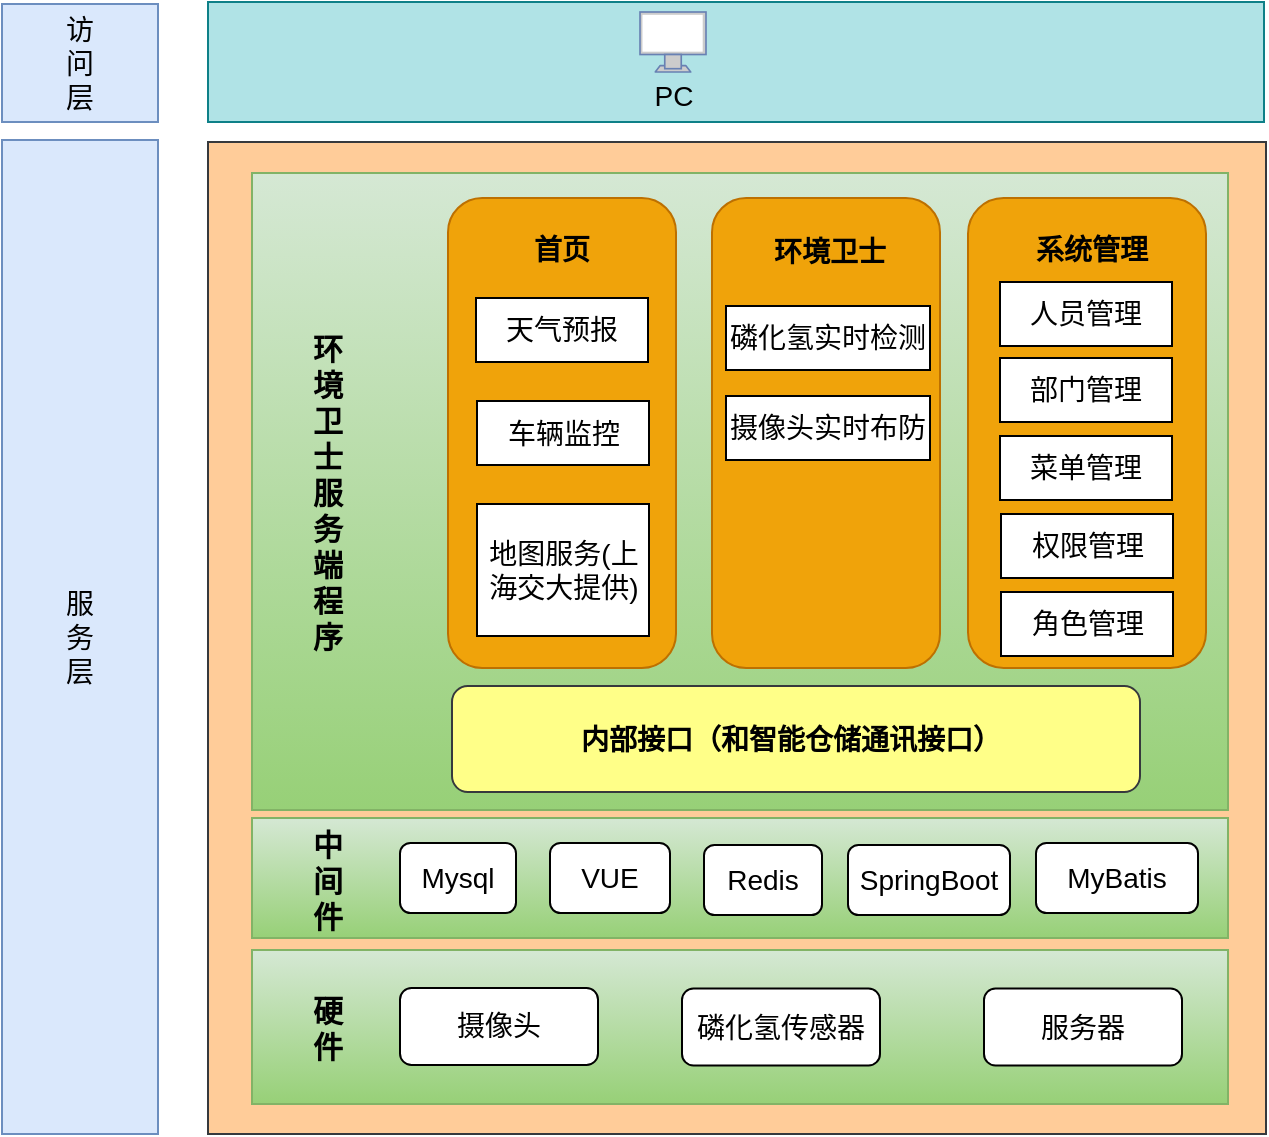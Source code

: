 <mxfile version="21.6.7" type="github">
  <diagram id="X1pqfdLoyEXi40aKj6Dz" name="第 1 页">
    <mxGraphModel dx="1434" dy="782" grid="0" gridSize="10" guides="1" tooltips="1" connect="1" arrows="1" fold="1" page="1" pageScale="1" pageWidth="827" pageHeight="1169" math="0" shadow="0">
      <root>
        <mxCell id="0" />
        <mxCell id="1" parent="0" />
        <mxCell id="lJw6rxqIaNfd_lT4gOlx-46" value="" style="rounded=0;whiteSpace=wrap;html=1;fontSize=14;fillColor=#ffcc99;strokeColor=#36393d;glass=0;" parent="1" vertex="1">
          <mxGeometry x="131" y="77" width="529" height="496" as="geometry" />
        </mxCell>
        <mxCell id="lJw6rxqIaNfd_lT4gOlx-23" value="&lt;font style=&quot;font-size: 14px;&quot;&gt;服&lt;br&gt;务&lt;br&gt;层&lt;/font&gt;" style="rounded=0;whiteSpace=wrap;html=1;fillColor=#dae8fc;strokeColor=#6c8ebf;" parent="1" vertex="1">
          <mxGeometry x="28" y="76" width="78" height="497" as="geometry" />
        </mxCell>
        <mxCell id="lJw6rxqIaNfd_lT4gOlx-24" value="" style="rounded=0;whiteSpace=wrap;html=1;fillColor=#d5e8d4;strokeColor=#82b366;gradientColor=#97d077;" parent="1" vertex="1">
          <mxGeometry x="153" y="92.5" width="488" height="318.5" as="geometry" />
        </mxCell>
        <mxCell id="lJw6rxqIaNfd_lT4gOlx-25" value="&lt;b style=&quot;font-size: 15px;&quot;&gt;环&lt;br&gt;境&lt;br&gt;卫&lt;br&gt;士&lt;br&gt;服&lt;br&gt;务&lt;br&gt;端&lt;br&gt;程&lt;br&gt;序&lt;br&gt;&lt;/b&gt;" style="text;html=1;strokeColor=none;fillColor=none;align=center;verticalAlign=middle;whiteSpace=wrap;rounded=0;" parent="1" vertex="1">
          <mxGeometry x="161" y="167.75" width="60" height="168.25" as="geometry" />
        </mxCell>
        <mxCell id="lJw6rxqIaNfd_lT4gOlx-26" value="" style="rounded=1;whiteSpace=wrap;html=1;fontSize=14;fillColor=#f0a30a;fontColor=#000000;strokeColor=#BD7000;" parent="1" vertex="1">
          <mxGeometry x="511" y="105" width="119" height="235" as="geometry" />
        </mxCell>
        <mxCell id="lJw6rxqIaNfd_lT4gOlx-28" value="系统管理" style="text;html=1;strokeColor=none;fillColor=none;align=center;verticalAlign=middle;whiteSpace=wrap;rounded=0;fontSize=14;fontStyle=1" parent="1" vertex="1">
          <mxGeometry x="518" y="116" width="110" height="30" as="geometry" />
        </mxCell>
        <mxCell id="lJw6rxqIaNfd_lT4gOlx-29" value="人员管理" style="rounded=0;whiteSpace=wrap;html=1;fontSize=14;" parent="1" vertex="1">
          <mxGeometry x="527" y="147" width="86" height="32" as="geometry" />
        </mxCell>
        <mxCell id="lJw6rxqIaNfd_lT4gOlx-30" value="部门管理" style="rounded=0;whiteSpace=wrap;html=1;fontSize=14;" parent="1" vertex="1">
          <mxGeometry x="527" y="185" width="86" height="32" as="geometry" />
        </mxCell>
        <mxCell id="lJw6rxqIaNfd_lT4gOlx-31" value="菜单管理" style="rounded=0;whiteSpace=wrap;html=1;fontSize=14;" parent="1" vertex="1">
          <mxGeometry x="527" y="224" width="86" height="32" as="geometry" />
        </mxCell>
        <mxCell id="lJw6rxqIaNfd_lT4gOlx-32" value="权限管理" style="rounded=0;whiteSpace=wrap;html=1;fontSize=14;" parent="1" vertex="1">
          <mxGeometry x="527.5" y="263" width="86" height="32" as="geometry" />
        </mxCell>
        <mxCell id="lJw6rxqIaNfd_lT4gOlx-36" value="角色管理" style="rounded=0;whiteSpace=wrap;html=1;fontSize=14;" parent="1" vertex="1">
          <mxGeometry x="527.5" y="302" width="86" height="32" as="geometry" />
        </mxCell>
        <mxCell id="lJw6rxqIaNfd_lT4gOlx-37" value="" style="rounded=1;whiteSpace=wrap;html=1;fontSize=14;fillColor=#f0a30a;fontColor=#000000;strokeColor=#BD7000;" parent="1" vertex="1">
          <mxGeometry x="383" y="105" width="114" height="235" as="geometry" />
        </mxCell>
        <mxCell id="lJw6rxqIaNfd_lT4gOlx-38" value="环境卫士" style="text;html=1;strokeColor=none;fillColor=none;align=center;verticalAlign=middle;whiteSpace=wrap;rounded=0;fontSize=14;fontStyle=1" parent="1" vertex="1">
          <mxGeometry x="387" y="117" width="110" height="30" as="geometry" />
        </mxCell>
        <mxCell id="lJw6rxqIaNfd_lT4gOlx-39" value="磷化氢实时检测" style="rounded=0;whiteSpace=wrap;html=1;fontSize=14;" parent="1" vertex="1">
          <mxGeometry x="390" y="159" width="102" height="32" as="geometry" />
        </mxCell>
        <mxCell id="lJw6rxqIaNfd_lT4gOlx-43" value="" style="rounded=1;whiteSpace=wrap;html=1;fontSize=14;fillColor=#ffff88;strokeColor=#36393d;" parent="1" vertex="1">
          <mxGeometry x="253" y="349" width="344" height="53" as="geometry" />
        </mxCell>
        <mxCell id="lJw6rxqIaNfd_lT4gOlx-45" value="内部接口（和智能仓储通讯接口）" style="text;html=1;strokeColor=none;fillColor=none;align=center;verticalAlign=middle;whiteSpace=wrap;rounded=0;fontSize=14;fontStyle=1" parent="1" vertex="1">
          <mxGeometry x="270" y="360.5" width="305" height="30" as="geometry" />
        </mxCell>
        <mxCell id="lJw6rxqIaNfd_lT4gOlx-47" value="" style="rounded=0;whiteSpace=wrap;html=1;fillColor=#d5e8d4;strokeColor=#82b366;gradientColor=#97d077;" parent="1" vertex="1">
          <mxGeometry x="153" y="415" width="488" height="60" as="geometry" />
        </mxCell>
        <mxCell id="lJw6rxqIaNfd_lT4gOlx-48" value="&lt;b style=&quot;font-size: 15px;&quot;&gt;中&lt;br&gt;间&lt;br&gt;件&lt;br&gt;&lt;/b&gt;" style="text;html=1;strokeColor=none;fillColor=none;align=center;verticalAlign=middle;whiteSpace=wrap;rounded=0;" parent="1" vertex="1">
          <mxGeometry x="167" y="418" width="48" height="56" as="geometry" />
        </mxCell>
        <mxCell id="lJw6rxqIaNfd_lT4gOlx-49" value="Mysql" style="rounded=1;whiteSpace=wrap;html=1;glass=0;sketch=0;fontSize=14;" parent="1" vertex="1">
          <mxGeometry x="227" y="427.5" width="58" height="35" as="geometry" />
        </mxCell>
        <mxCell id="lJw6rxqIaNfd_lT4gOlx-51" value="VUE" style="rounded=1;whiteSpace=wrap;html=1;glass=0;sketch=0;fontSize=14;" parent="1" vertex="1">
          <mxGeometry x="302" y="427.5" width="60" height="35" as="geometry" />
        </mxCell>
        <mxCell id="lJw6rxqIaNfd_lT4gOlx-52" value="Redis" style="rounded=1;whiteSpace=wrap;html=1;glass=0;sketch=0;fontSize=14;" parent="1" vertex="1">
          <mxGeometry x="379" y="428.5" width="59" height="35" as="geometry" />
        </mxCell>
        <mxCell id="lJw6rxqIaNfd_lT4gOlx-53" value="SpringBoot" style="rounded=1;whiteSpace=wrap;html=1;glass=0;sketch=0;fontSize=14;" parent="1" vertex="1">
          <mxGeometry x="451" y="428.5" width="81" height="35" as="geometry" />
        </mxCell>
        <mxCell id="lJw6rxqIaNfd_lT4gOlx-54" value="MyBatis" style="rounded=1;whiteSpace=wrap;html=1;glass=0;sketch=0;fontSize=14;" parent="1" vertex="1">
          <mxGeometry x="545" y="427.5" width="81" height="35" as="geometry" />
        </mxCell>
        <mxCell id="lJw6rxqIaNfd_lT4gOlx-55" value="" style="rounded=0;whiteSpace=wrap;html=1;fillColor=#d5e8d4;strokeColor=#82b366;gradientColor=#97d077;" parent="1" vertex="1">
          <mxGeometry x="153" y="481" width="488" height="77" as="geometry" />
        </mxCell>
        <mxCell id="lJw6rxqIaNfd_lT4gOlx-56" value="&lt;b style=&quot;font-size: 15px;&quot;&gt;硬&lt;br&gt;件&lt;br&gt;&lt;/b&gt;" style="text;html=1;strokeColor=none;fillColor=none;align=center;verticalAlign=middle;whiteSpace=wrap;rounded=0;" parent="1" vertex="1">
          <mxGeometry x="167" y="491.5" width="48" height="56" as="geometry" />
        </mxCell>
        <mxCell id="lJw6rxqIaNfd_lT4gOlx-60" value="服务器" style="rounded=1;whiteSpace=wrap;html=1;glass=0;sketch=0;fontSize=14;" parent="1" vertex="1">
          <mxGeometry x="519" y="500.25" width="99" height="38.5" as="geometry" />
        </mxCell>
        <mxCell id="lJw6rxqIaNfd_lT4gOlx-107" value="&lt;span style=&quot;font-size: 14px;&quot;&gt;访&lt;br&gt;问&lt;br&gt;层&lt;/span&gt;" style="rounded=0;whiteSpace=wrap;html=1;fillColor=#dae8fc;strokeColor=#6c8ebf;" parent="1" vertex="1">
          <mxGeometry x="28" y="8" width="78" height="59" as="geometry" />
        </mxCell>
        <mxCell id="lJw6rxqIaNfd_lT4gOlx-108" value="" style="rounded=0;whiteSpace=wrap;html=1;glass=0;sketch=0;fontSize=14;fillColor=#b0e3e6;strokeColor=#0e8088;" parent="1" vertex="1">
          <mxGeometry x="131" y="7" width="528" height="60" as="geometry" />
        </mxCell>
        <mxCell id="lJw6rxqIaNfd_lT4gOlx-109" value="" style="fontColor=#0066CC;verticalAlign=top;verticalLabelPosition=bottom;labelPosition=center;align=center;html=1;outlineConnect=0;fillColor=#CCCCCC;strokeColor=#6881B3;gradientColor=none;gradientDirection=north;strokeWidth=2;shape=mxgraph.networks.monitor;rounded=0;glass=0;sketch=0;fontSize=14;" parent="1" vertex="1">
          <mxGeometry x="347" y="12" width="33" height="30" as="geometry" />
        </mxCell>
        <mxCell id="lJw6rxqIaNfd_lT4gOlx-111" value="PC" style="text;html=1;strokeColor=none;fillColor=none;align=center;verticalAlign=middle;whiteSpace=wrap;rounded=0;glass=0;sketch=0;fontSize=14;" parent="1" vertex="1">
          <mxGeometry x="333.5" y="44" width="60" height="19" as="geometry" />
        </mxCell>
        <mxCell id="k8Ibx7LnlquFCrMsMRpq-1" value="摄像头实时布防" style="rounded=0;whiteSpace=wrap;html=1;fontSize=14;" parent="1" vertex="1">
          <mxGeometry x="390" y="204" width="102" height="32" as="geometry" />
        </mxCell>
        <mxCell id="k8Ibx7LnlquFCrMsMRpq-2" value="摄像头" style="rounded=1;whiteSpace=wrap;html=1;glass=0;sketch=0;fontSize=14;" parent="1" vertex="1">
          <mxGeometry x="227" y="500" width="99" height="38.5" as="geometry" />
        </mxCell>
        <mxCell id="k8Ibx7LnlquFCrMsMRpq-3" value="磷化氢传感器" style="rounded=1;whiteSpace=wrap;html=1;glass=0;sketch=0;fontSize=14;" parent="1" vertex="1">
          <mxGeometry x="368" y="500.25" width="99" height="38.5" as="geometry" />
        </mxCell>
        <mxCell id="k8Ibx7LnlquFCrMsMRpq-4" value="" style="rounded=1;whiteSpace=wrap;html=1;fontSize=14;fillColor=#f0a30a;fontColor=#000000;strokeColor=#BD7000;" parent="1" vertex="1">
          <mxGeometry x="251" y="105" width="114" height="235" as="geometry" />
        </mxCell>
        <mxCell id="k8Ibx7LnlquFCrMsMRpq-5" value="首页" style="text;html=1;strokeColor=none;fillColor=none;align=center;verticalAlign=middle;whiteSpace=wrap;rounded=0;fontSize=14;fontStyle=1" parent="1" vertex="1">
          <mxGeometry x="253" y="116" width="110" height="30" as="geometry" />
        </mxCell>
        <mxCell id="k8Ibx7LnlquFCrMsMRpq-7" value="天气预报" style="rounded=0;whiteSpace=wrap;html=1;fontSize=14;" parent="1" vertex="1">
          <mxGeometry x="265" y="155" width="86" height="32" as="geometry" />
        </mxCell>
        <mxCell id="k8Ibx7LnlquFCrMsMRpq-8" value="车辆监控" style="rounded=0;whiteSpace=wrap;html=1;fontSize=14;" parent="1" vertex="1">
          <mxGeometry x="265.5" y="206.5" width="86" height="32" as="geometry" />
        </mxCell>
        <mxCell id="k8Ibx7LnlquFCrMsMRpq-9" value="地图服务(上海交大提供)" style="rounded=0;whiteSpace=wrap;html=1;fontSize=14;" parent="1" vertex="1">
          <mxGeometry x="265.5" y="258" width="86" height="66" as="geometry" />
        </mxCell>
      </root>
    </mxGraphModel>
  </diagram>
</mxfile>
